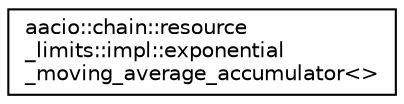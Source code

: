 digraph "Graphical Class Hierarchy"
{
  edge [fontname="Helvetica",fontsize="10",labelfontname="Helvetica",labelfontsize="10"];
  node [fontname="Helvetica",fontsize="10",shape=record];
  rankdir="LR";
  Node0 [label="aacio::chain::resource\l_limits::impl::exponential\l_moving_average_accumulator\<\>",height=0.2,width=0.4,color="black", fillcolor="white", style="filled",URL="$structaacio_1_1chain_1_1resource__limits_1_1impl_1_1exponential__moving__average__accumulator.html"];
}

